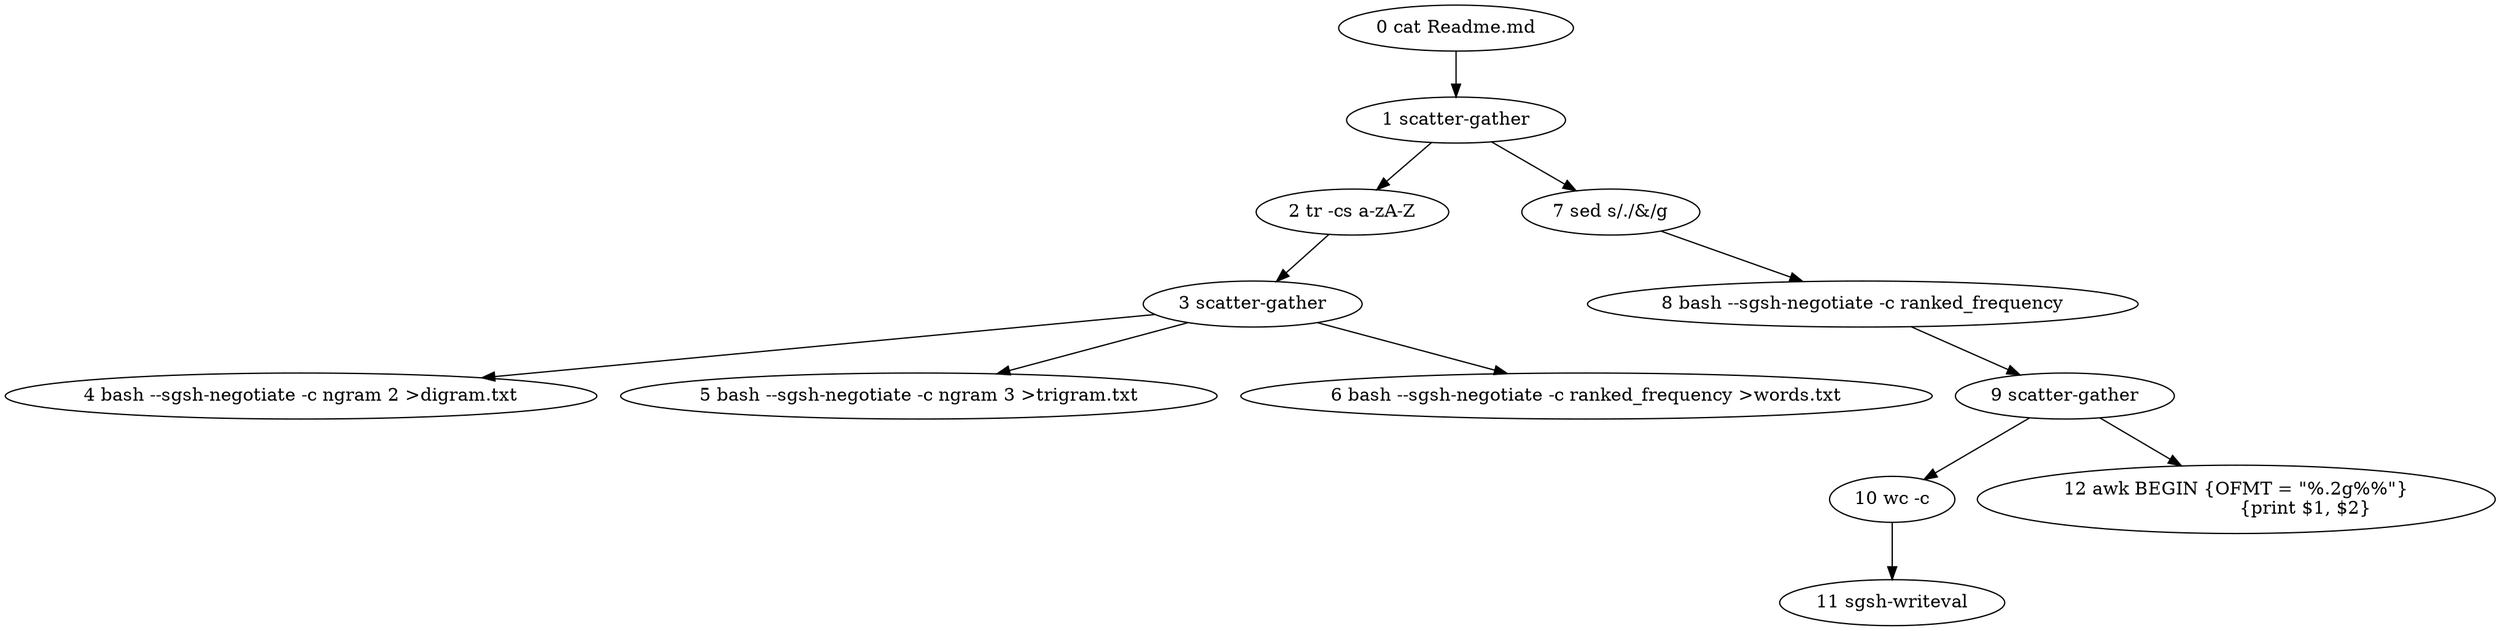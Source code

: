 digraph {
	n0 [label="0 cat Readme.md"];
	n0 -> n1;
	n1 [label="1 scatter-gather"];
	n1 -> n2;
	n1 -> n7;
	n2 [label="2 tr -cs a-zA-Z"];
	n2 -> n3;
	n3 [label="3 scatter-gather"];
	n3 -> n4;
	n3 -> n5;
	n3 -> n6;
	n4 [label="4 bash --sgsh-negotiate -c ngram 2 >digram.txt"];
	n5 [label="5 bash --sgsh-negotiate -c ngram 3 >trigram.txt"];
	n6 [label="6 bash --sgsh-negotiate -c ranked_frequency >words.txt"];
	n7 [label="7 sed s/./&\
/g"];
	n7 -> n8;
	n8 [label="8 bash --sgsh-negotiate -c ranked_frequency"];
	n8 -> n9;
	n9 [label="9 scatter-gather"];
	n9 -> n10;
	n9 -> n12;
	n10 [label="10 wc -c"];
	n10 -> n11;
	n11 [label="11 sgsh-writeval"];
	n12 [label="12 awk BEGIN {OFMT = \"%.2g%%\"}
			{print $1, $2}"];
}
